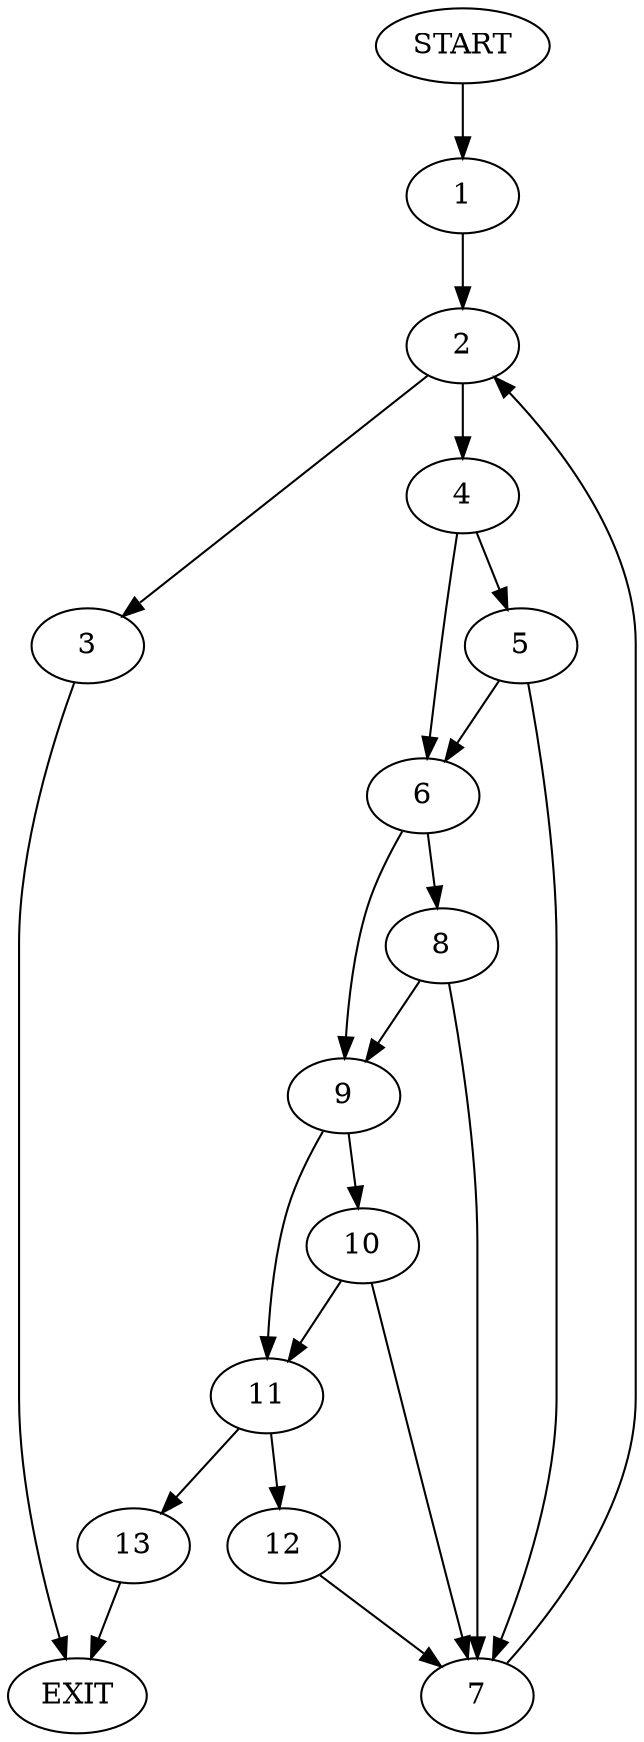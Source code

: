 digraph {
0 [label="START"]
14 [label="EXIT"]
0 -> 1
1 -> 2
2 -> 3
2 -> 4
3 -> 14
4 -> 5
4 -> 6
5 -> 6
5 -> 7
6 -> 8
6 -> 9
7 -> 2
8 -> 9
8 -> 7
9 -> 10
9 -> 11
10 -> 11
10 -> 7
11 -> 12
11 -> 13
12 -> 7
13 -> 14
}
